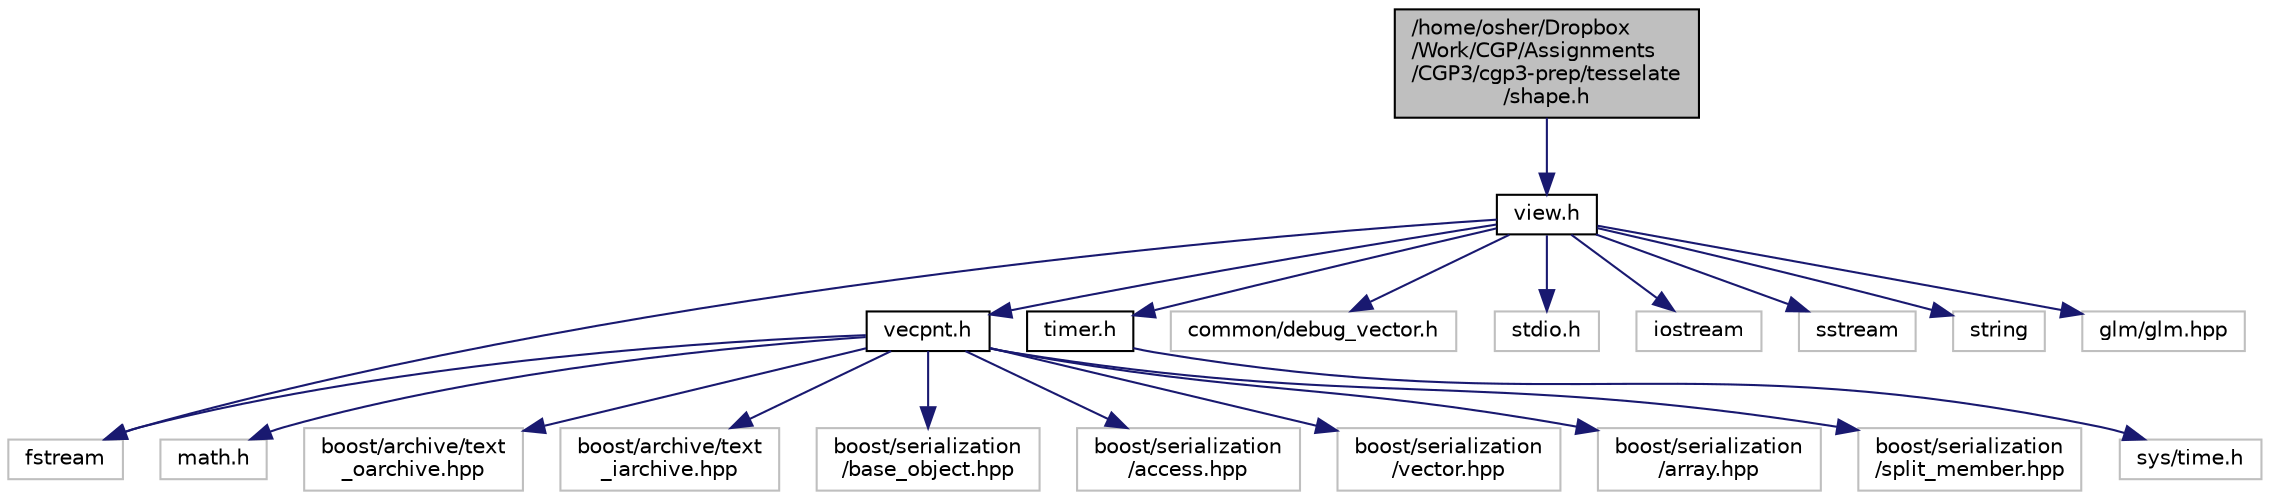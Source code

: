 digraph "/home/osher/Dropbox/Work/CGP/Assignments/CGP3/cgp3-prep/tesselate/shape.h"
{
  edge [fontname="Helvetica",fontsize="10",labelfontname="Helvetica",labelfontsize="10"];
  node [fontname="Helvetica",fontsize="10",shape=record];
  Node1 [label="/home/osher/Dropbox\l/Work/CGP/Assignments\l/CGP3/cgp3-prep/tesselate\l/shape.h",height=0.2,width=0.4,color="black", fillcolor="grey75", style="filled" fontcolor="black"];
  Node1 -> Node2 [color="midnightblue",fontsize="10",style="solid",fontname="Helvetica"];
  Node2 [label="view.h",height=0.2,width=0.4,color="black", fillcolor="white", style="filled",URL="$view_8h.html",tooltip="Controlling viewpoint changes. "];
  Node2 -> Node3 [color="midnightblue",fontsize="10",style="solid",fontname="Helvetica"];
  Node3 [label="vecpnt.h",height=0.2,width=0.4,color="black", fillcolor="white", style="filled",URL="$vecpnt_8h.html",tooltip="Basic vector and point arithmetic library. "];
  Node3 -> Node4 [color="midnightblue",fontsize="10",style="solid",fontname="Helvetica"];
  Node4 [label="math.h",height=0.2,width=0.4,color="grey75", fillcolor="white", style="filled"];
  Node3 -> Node5 [color="midnightblue",fontsize="10",style="solid",fontname="Helvetica"];
  Node5 [label="fstream",height=0.2,width=0.4,color="grey75", fillcolor="white", style="filled"];
  Node3 -> Node6 [color="midnightblue",fontsize="10",style="solid",fontname="Helvetica"];
  Node6 [label="boost/archive/text\l_oarchive.hpp",height=0.2,width=0.4,color="grey75", fillcolor="white", style="filled"];
  Node3 -> Node7 [color="midnightblue",fontsize="10",style="solid",fontname="Helvetica"];
  Node7 [label="boost/archive/text\l_iarchive.hpp",height=0.2,width=0.4,color="grey75", fillcolor="white", style="filled"];
  Node3 -> Node8 [color="midnightblue",fontsize="10",style="solid",fontname="Helvetica"];
  Node8 [label="boost/serialization\l/base_object.hpp",height=0.2,width=0.4,color="grey75", fillcolor="white", style="filled"];
  Node3 -> Node9 [color="midnightblue",fontsize="10",style="solid",fontname="Helvetica"];
  Node9 [label="boost/serialization\l/access.hpp",height=0.2,width=0.4,color="grey75", fillcolor="white", style="filled"];
  Node3 -> Node10 [color="midnightblue",fontsize="10",style="solid",fontname="Helvetica"];
  Node10 [label="boost/serialization\l/vector.hpp",height=0.2,width=0.4,color="grey75", fillcolor="white", style="filled"];
  Node3 -> Node11 [color="midnightblue",fontsize="10",style="solid",fontname="Helvetica"];
  Node11 [label="boost/serialization\l/array.hpp",height=0.2,width=0.4,color="grey75", fillcolor="white", style="filled"];
  Node3 -> Node12 [color="midnightblue",fontsize="10",style="solid",fontname="Helvetica"];
  Node12 [label="boost/serialization\l/split_member.hpp",height=0.2,width=0.4,color="grey75", fillcolor="white", style="filled"];
  Node2 -> Node13 [color="midnightblue",fontsize="10",style="solid",fontname="Helvetica"];
  Node13 [label="timer.h",height=0.2,width=0.4,color="black", fillcolor="white", style="filled",URL="$timer_8h.html",tooltip="Fairly accurate timing routines. "];
  Node13 -> Node14 [color="midnightblue",fontsize="10",style="solid",fontname="Helvetica"];
  Node14 [label="sys/time.h",height=0.2,width=0.4,color="grey75", fillcolor="white", style="filled"];
  Node2 -> Node15 [color="midnightblue",fontsize="10",style="solid",fontname="Helvetica"];
  Node15 [label="common/debug_vector.h",height=0.2,width=0.4,color="grey75", fillcolor="white", style="filled"];
  Node2 -> Node16 [color="midnightblue",fontsize="10",style="solid",fontname="Helvetica"];
  Node16 [label="stdio.h",height=0.2,width=0.4,color="grey75", fillcolor="white", style="filled"];
  Node2 -> Node17 [color="midnightblue",fontsize="10",style="solid",fontname="Helvetica"];
  Node17 [label="iostream",height=0.2,width=0.4,color="grey75", fillcolor="white", style="filled"];
  Node2 -> Node5 [color="midnightblue",fontsize="10",style="solid",fontname="Helvetica"];
  Node2 -> Node18 [color="midnightblue",fontsize="10",style="solid",fontname="Helvetica"];
  Node18 [label="sstream",height=0.2,width=0.4,color="grey75", fillcolor="white", style="filled"];
  Node2 -> Node19 [color="midnightblue",fontsize="10",style="solid",fontname="Helvetica"];
  Node19 [label="string",height=0.2,width=0.4,color="grey75", fillcolor="white", style="filled"];
  Node2 -> Node20 [color="midnightblue",fontsize="10",style="solid",fontname="Helvetica"];
  Node20 [label="glm/glm.hpp",height=0.2,width=0.4,color="grey75", fillcolor="white", style="filled"];
}
